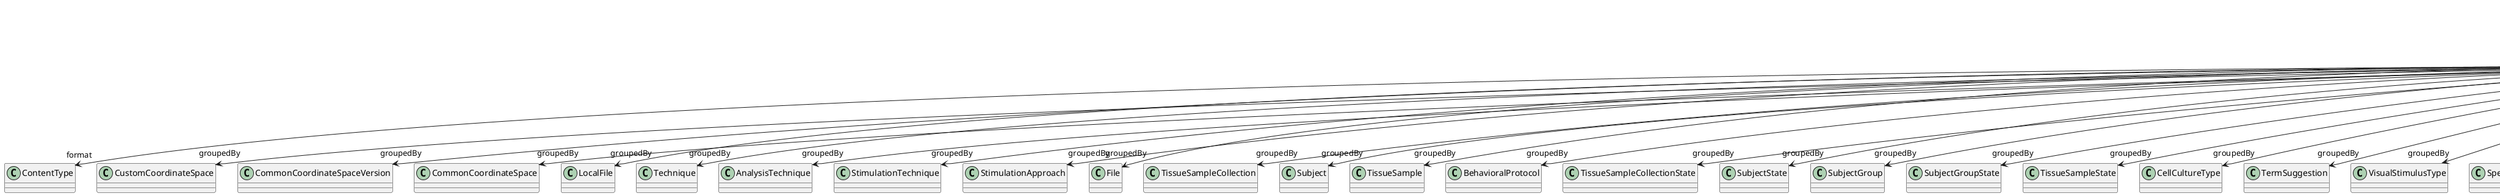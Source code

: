 @startuml
class FileBundle {
+contentDescription
+format
+groupedBy
+groupingType
+hash
+isPartOf
+name
+storageSize

}
FileBundle -d-> "format" ContentType
FileBundle -d-> "groupedBy" CustomCoordinateSpace
FileBundle -d-> "groupedBy" CommonCoordinateSpaceVersion
FileBundle -d-> "groupedBy" CommonCoordinateSpace
FileBundle -d-> "groupedBy" LocalFile
FileBundle -d-> "groupedBy" Technique
FileBundle -d-> "groupedBy" AnalysisTechnique
FileBundle -d-> "groupedBy" StimulationTechnique
FileBundle -d-> "groupedBy" StimulationApproach
FileBundle -d-> "groupedBy" FileBundle
FileBundle -d-> "groupedBy" File
FileBundle -d-> "groupedBy" TissueSampleCollection
FileBundle -d-> "groupedBy" Subject
FileBundle -d-> "groupedBy" TissueSample
FileBundle -d-> "groupedBy" BehavioralProtocol
FileBundle -d-> "groupedBy" TissueSampleCollectionState
FileBundle -d-> "groupedBy" SubjectState
FileBundle -d-> "groupedBy" SubjectGroup
FileBundle -d-> "groupedBy" SubjectGroupState
FileBundle -d-> "groupedBy" TissueSampleState
FileBundle -d-> "groupedBy" CellCultureType
FileBundle -d-> "groupedBy" TermSuggestion
FileBundle -d-> "groupedBy" VisualStimulusType
FileBundle -d-> "groupedBy" Species
FileBundle -d-> "groupedBy" OlfactoryStimulusType
FileBundle -d-> "groupedBy" CellType
FileBundle -d-> "groupedBy" Handedness
FileBundle -d-> "groupedBy" OrganismSubstance
FileBundle -d-> "groupedBy" GeneticStrainType
FileBundle -d-> "groupedBy" Organ
FileBundle -d-> "groupedBy" Disease
FileBundle -d-> "groupedBy" OrganismSystem
FileBundle -d-> "groupedBy" BiologicalOrder
FileBundle -d-> "groupedBy" UBERONParcellation
FileBundle -d-> "groupedBy" BiologicalSex
FileBundle -d-> "groupedBy" ElectricalStimulusType
FileBundle -d-> "groupedBy" MolecularEntity
FileBundle -d-> "groupedBy" GustatoryStimulusType
FileBundle -d-> "groupedBy" AuditoryStimulusType
FileBundle -d-> "groupedBy" TactileStimulusType
FileBundle -d-> "groupedBy" SubcellularEntity
FileBundle -d-> "groupedBy" OpticalStimulusType
FileBundle -d-> "groupedBy" BreedingType
FileBundle -d-> "groupedBy" DiseaseModel
FileBundle -d-> "groupedBy" CustomAnatomicalEntity
FileBundle -d-> "groupedBy" ParcellationEntityVersion
FileBundle -d-> "groupedBy" ParcellationEntity
FileBundle -d-> "groupingType" FileBundleGrouping
FileBundle -d-> "hash" Hash
FileBundle -d-> "isPartOf" FileBundle
FileBundle -d-> "isPartOf" FileRepository
FileBundle -d-> "storageSize" QuantitativeValue

@enduml